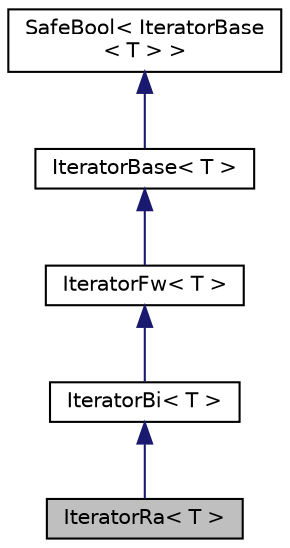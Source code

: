digraph "IteratorRa&lt; T &gt;"
{
  edge [fontname="Helvetica",fontsize="10",labelfontname="Helvetica",labelfontsize="10"];
  node [fontname="Helvetica",fontsize="10",shape=record];
  Node1 [label="IteratorRa\< T \>",height=0.2,width=0.4,color="black", fillcolor="grey75", style="filled", fontcolor="black"];
  Node2 -> Node1 [dir="back",color="midnightblue",fontsize="10",style="solid",fontname="Helvetica"];
  Node2 [label="IteratorBi\< T \>",height=0.2,width=0.4,color="black", fillcolor="white", style="filled",URL="$classevo_1_1_iterator_bi.html",tooltip="Bidirectional iterator. "];
  Node3 -> Node2 [dir="back",color="midnightblue",fontsize="10",style="solid",fontname="Helvetica"];
  Node3 [label="IteratorFw\< T \>",height=0.2,width=0.4,color="black", fillcolor="white", style="filled",URL="$classevo_1_1_iterator_fw.html",tooltip="Forward iterator. "];
  Node4 -> Node3 [dir="back",color="midnightblue",fontsize="10",style="solid",fontname="Helvetica"];
  Node4 [label="IteratorBase\< T \>",height=0.2,width=0.4,color="black", fillcolor="white", style="filled",URL="$classevo_1_1_iterator_base.html",tooltip="Base iterator (used internally). "];
  Node5 -> Node4 [dir="back",color="midnightblue",fontsize="10",style="solid",fontname="Helvetica"];
  Node5 [label="SafeBool\< IteratorBase\l\< T \> \>",height=0.2,width=0.4,color="black", fillcolor="white", style="filled",URL="$classevo_1_1_safe_bool.html"];
}
